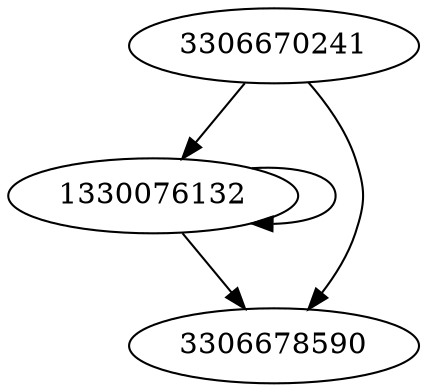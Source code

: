 digraph  {
3306670241;
1330076132;
3306678590;
3306670241 -> 3306678590;
3306670241 -> 1330076132;
1330076132 -> 3306678590;
1330076132 -> 1330076132;
}
